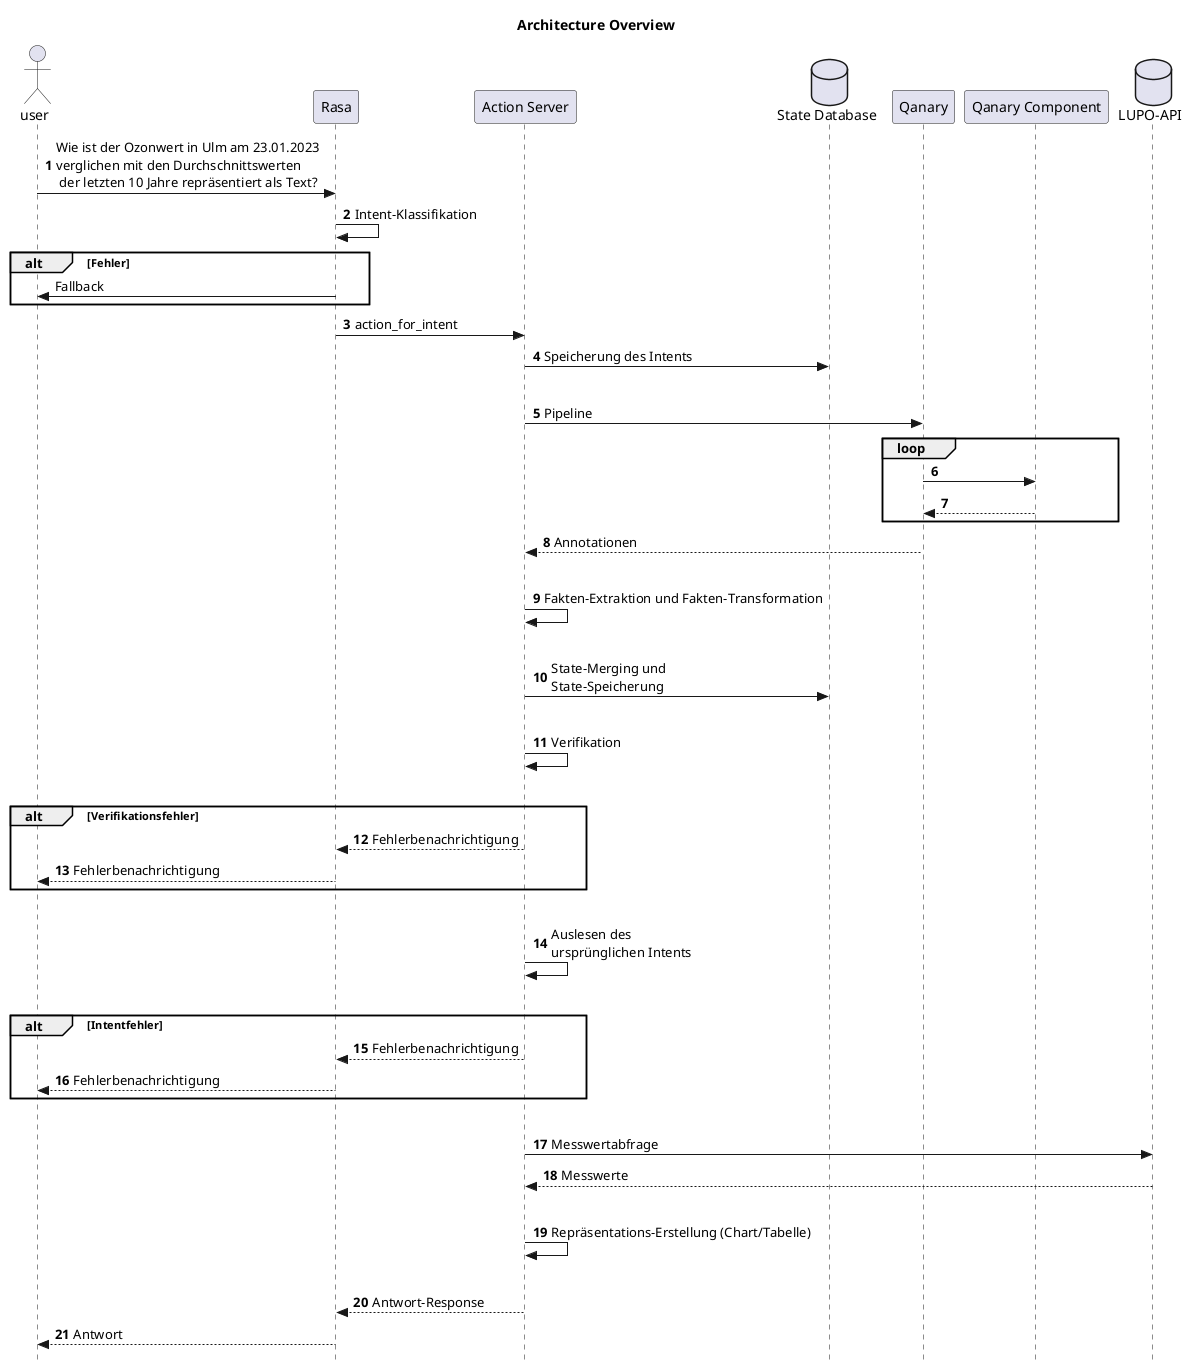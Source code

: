 @startuml Architecture
skinparam Style strictuml
autonumber
skinparam BoxPadding 15

title Architecture Overview

actor "user"

"user" -> Rasa: Wie ist der Ozonwert in Ulm am 23.01.2023\nverglichen mit den Durchschnittswerten\n der letzten 10 Jahre repräsentiert als Text?

Rasa -> Rasa: Intent-Klassifikation

alt Fehler
    autonumber stop
    "Rasa" -> "user": Fallback
end

autonumber 3
Rasa -> "Action Server": action_for_intent

database "State Database"
"Action Server" -> "State Database": Speicherung des Intents

|||

"Action Server" -> Qanary: Pipeline

loop 
Qanary -> "Qanary Component"
Qanary <-- "Qanary Component"
end

"Action Server" <-- Qanary: Annotationen

|||

"Action Server" -> "Action Server": Fakten-Extraktion und Fakten-Transformation

|||

"Action Server" -> "State Database": State-Merging und \nState-Speicherung

|||

"Action Server" -> "Action Server": Verifikation

|||

alt Verifikationsfehler
"Rasa" <-- "Action Server": Fehlerbenachrichtigung
"user" <-- "Rasa": Fehlerbenachrichtigung
end

|||

"Action Server" -> "Action Server": Auslesen des\nursprünglichen Intents

|||

alt Intentfehler
"Rasa" <-- "Action Server": Fehlerbenachrichtigung
"user" <-- "Rasa": Fehlerbenachrichtigung
end

|||

database "LUPO-API"
"Action Server" -> "LUPO-API": Messwertabfrage
"Action Server" <-- "LUPO-API": Messwerte

|||

"Action Server" -> "Action Server": Repräsentations-Erstellung (Chart/Tabelle)

|||

Rasa <-- "Action Server": Antwort-Response
user <-- Rasa: Antwort
@enduml